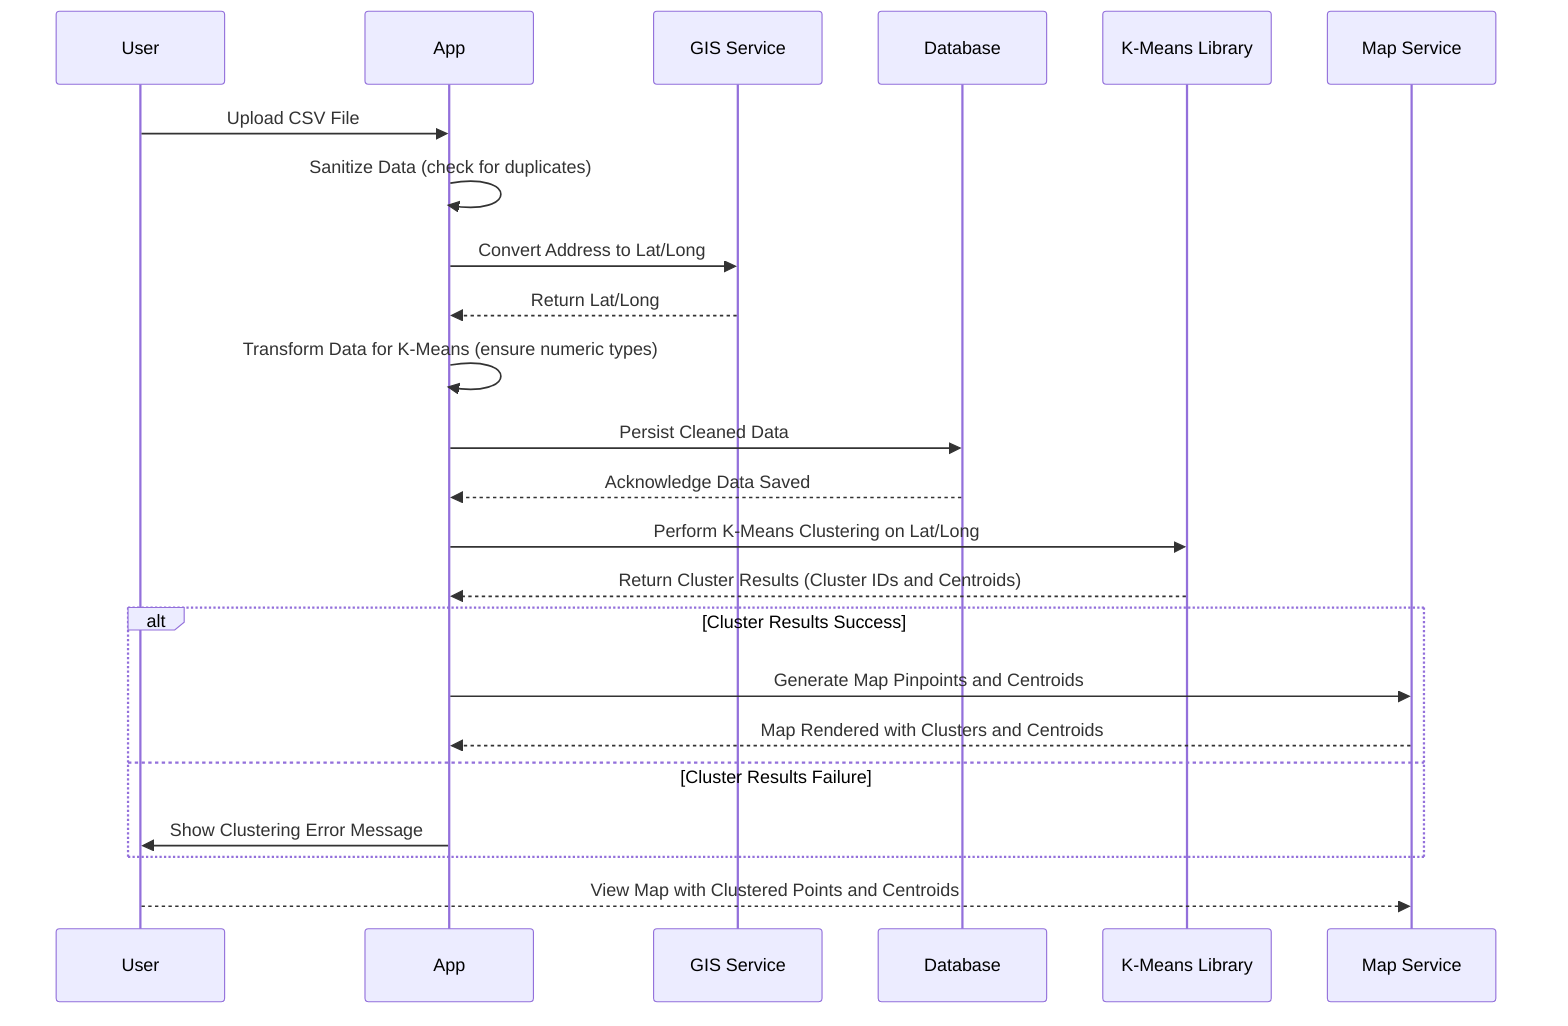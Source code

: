 sequenceDiagram
    participant User
    participant App
    participant GISService as GIS Service
    participant Database
    participant ML as K-Means Library
    participant Map as Map Service

    User->>App: Upload CSV File
    App->>App: Sanitize Data (check for duplicates)
    App->>GISService: Convert Address to Lat/Long
    GISService-->>App: Return Lat/Long
    App->>App: Transform Data for K-Means (ensure numeric types)
    
    App->>Database: Persist Cleaned Data
    Database-->>App: Acknowledge Data Saved

    App->>ML: Perform K-Means Clustering on Lat/Long
    ML-->>App: Return Cluster Results (Cluster IDs and Centroids)

    alt Cluster Results Success
        App->>Map: Generate Map Pinpoints and Centroids
        Map-->>App: Map Rendered with Clusters and Centroids
    else Cluster Results Failure
        App->>User: Show Clustering Error Message
    end

    User-->>Map: View Map with Clustered Points and Centroids